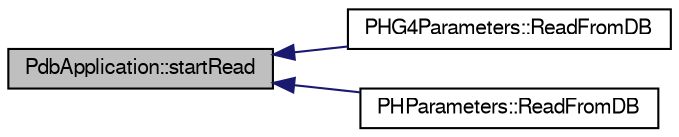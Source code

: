 digraph "PdbApplication::startRead"
{
  bgcolor="transparent";
  edge [fontname="FreeSans",fontsize="10",labelfontname="FreeSans",labelfontsize="10"];
  node [fontname="FreeSans",fontsize="10",shape=record];
  rankdir="LR";
  Node1 [label="PdbApplication::startRead",height=0.2,width=0.4,color="black", fillcolor="grey75", style="filled" fontcolor="black"];
  Node1 -> Node2 [dir="back",color="midnightblue",fontsize="10",style="solid",fontname="FreeSans"];
  Node2 [label="PHG4Parameters::ReadFromDB",height=0.2,width=0.4,color="black",URL="$da/d29/classPHG4Parameters.html#a3f7147f9619b40dc07a82af6bc8b4c49"];
  Node1 -> Node3 [dir="back",color="midnightblue",fontsize="10",style="solid",fontname="FreeSans"];
  Node3 [label="PHParameters::ReadFromDB",height=0.2,width=0.4,color="black",URL="$dd/dae/classPHParameters.html#ae06773f70afdba382074f991697b4fc9"];
}

